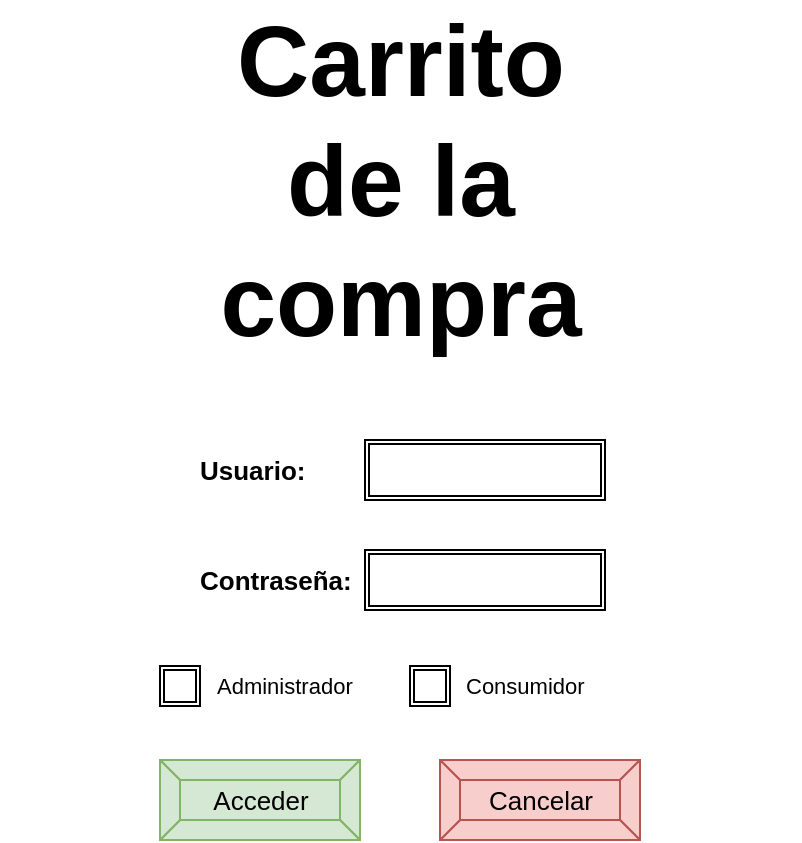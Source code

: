 <mxfile version="13.9.7" type="github" pages="7">
  <diagram id="1oytryBO9GSDGIrizIe0" name="Pantalla Principal">
    <mxGraphModel grid="1" gridSize="10" guides="1" tooltips="1" connect="1" arrows="1" page="1" fold="1" pageScale="1" pageWidth="850" pageHeight="1100" math="0" shadow="0">
      <root>
        <mxCell id="ukNA-M5yfLvQJVox_OQi-0" />
        <mxCell id="ukNA-M5yfLvQJVox_OQi-1" parent="ukNA-M5yfLvQJVox_OQi-0" />
        <mxCell id="4FIWCCuaARvgvhv9Qzkj-0" value="&lt;font style=&quot;font-size: 50px&quot;&gt;Carrito &lt;br&gt;de la &lt;br&gt;compra&lt;/font&gt;" style="text;strokeColor=none;fillColor=none;html=1;fontSize=45;fontStyle=1;verticalAlign=middle;align=center;" parent="ukNA-M5yfLvQJVox_OQi-1" vertex="1">
          <mxGeometry x="200" y="120" width="400" height="140" as="geometry" />
        </mxCell>
        <mxCell id="wFfbfzE87KHU4SjTxhdI-11" value="Usuario:" style="text;html=1;strokeColor=none;fillColor=none;align=left;verticalAlign=middle;whiteSpace=wrap;rounded=0;fontSize=13;fontStyle=1" parent="ukNA-M5yfLvQJVox_OQi-1" vertex="1">
          <mxGeometry x="297.5" y="325" width="80" height="20" as="geometry" />
        </mxCell>
        <mxCell id="wFfbfzE87KHU4SjTxhdI-12" value="&lt;b&gt;Contraseña:&lt;/b&gt;" style="text;html=1;strokeColor=none;fillColor=none;align=left;verticalAlign=middle;whiteSpace=wrap;rounded=0;fontSize=13;" parent="ukNA-M5yfLvQJVox_OQi-1" vertex="1">
          <mxGeometry x="297.5" y="380" width="80" height="20" as="geometry" />
        </mxCell>
        <mxCell id="wFfbfzE87KHU4SjTxhdI-13" value="" style="shape=ext;double=1;rounded=0;whiteSpace=wrap;html=1;" parent="ukNA-M5yfLvQJVox_OQi-1" vertex="1">
          <mxGeometry x="382.5" y="320" width="120" height="30" as="geometry" />
        </mxCell>
        <mxCell id="wFfbfzE87KHU4SjTxhdI-15" value="" style="shape=ext;double=1;rounded=0;whiteSpace=wrap;html=1;" parent="ukNA-M5yfLvQJVox_OQi-1" vertex="1">
          <mxGeometry x="382.5" y="375" width="120" height="30" as="geometry" />
        </mxCell>
        <mxCell id="wFfbfzE87KHU4SjTxhdI-16" value="Acceder" style="labelPosition=center;verticalLabelPosition=middle;align=center;html=1;shape=mxgraph.basic.button;dx=10;fontSize=13;fillColor=#d5e8d4;strokeColor=#82b366;" parent="ukNA-M5yfLvQJVox_OQi-1" vertex="1">
          <mxGeometry x="280" y="480" width="100" height="40" as="geometry" />
        </mxCell>
        <mxCell id="wFfbfzE87KHU4SjTxhdI-17" value="Cancelar" style="labelPosition=center;verticalLabelPosition=middle;align=center;html=1;shape=mxgraph.basic.button;dx=10;fontSize=13;fillColor=#f8cecc;strokeColor=#b85450;" parent="ukNA-M5yfLvQJVox_OQi-1" vertex="1">
          <mxGeometry x="420" y="480" width="100" height="40" as="geometry" />
        </mxCell>
        <mxCell id="wFfbfzE87KHU4SjTxhdI-18" value="Administrador" style="text;strokeColor=none;fillColor=none;align=left;verticalAlign=top;spacingLeft=4;spacingRight=4;overflow=hidden;rotatable=0;points=[[0,0.5],[1,0.5]];portConstraint=eastwest;fontSize=11;" parent="ukNA-M5yfLvQJVox_OQi-1" vertex="1">
          <mxGeometry x="302.5" y="430" width="80" height="26" as="geometry" />
        </mxCell>
        <mxCell id="wFfbfzE87KHU4SjTxhdI-19" value="Consumidor" style="text;html=1;strokeColor=none;fillColor=none;align=left;verticalAlign=middle;whiteSpace=wrap;rounded=0;fontSize=11;" parent="ukNA-M5yfLvQJVox_OQi-1" vertex="1">
          <mxGeometry x="431.25" y="433" width="77.5" height="20" as="geometry" />
        </mxCell>
        <mxCell id="wFfbfzE87KHU4SjTxhdI-21" value="" style="shape=ext;double=1;rounded=0;whiteSpace=wrap;html=1;labelBackgroundColor=#000000;fontSize=11;align=left;" parent="ukNA-M5yfLvQJVox_OQi-1" vertex="1">
          <mxGeometry x="405" y="433" width="20" height="20" as="geometry" />
        </mxCell>
        <mxCell id="wFfbfzE87KHU4SjTxhdI-22" value="" style="shape=ext;double=1;rounded=0;whiteSpace=wrap;html=1;labelBackgroundColor=#000000;fontSize=11;align=left;" parent="ukNA-M5yfLvQJVox_OQi-1" vertex="1">
          <mxGeometry x="280" y="433" width="20" height="20" as="geometry" />
        </mxCell>
      </root>
    </mxGraphModel>
  </diagram>
  <diagram id="JE7RJHUmOD-XOfDB0uFe" name="Página consumidores">
    <mxGraphModel dx="782" dy="469" grid="1" gridSize="10" guides="1" tooltips="1" connect="1" arrows="1" fold="1" page="1" pageScale="1" pageWidth="850" pageHeight="1100" math="0" shadow="0">
      <root>
        <mxCell id="9Xrupegw-qmzZwdCUhiw-0" />
        <mxCell id="9Xrupegw-qmzZwdCUhiw-1" parent="9Xrupegw-qmzZwdCUhiw-0" />
        <mxCell id="KhyxX-JlV9OXpOjM26cw-0" value="Consumidores" style="swimlane;fontStyle=0;childLayout=stackLayout;horizontal=1;startSize=26;fillColor=none;horizontalStack=0;resizeParent=1;resizeParentMax=0;resizeLast=0;collapsible=1;marginBottom=0;labelBackgroundColor=none;fontSize=15;align=left;" parent="9Xrupegw-qmzZwdCUhiw-1" vertex="1">
          <mxGeometry x="240" y="110" width="280" height="156" as="geometry" />
        </mxCell>
        <mxCell id="KhyxX-JlV9OXpOjM26cw-1" value="Antonio Pinares Pérez" style="text;strokeColor=none;fillColor=none;align=left;verticalAlign=top;spacingLeft=4;spacingRight=4;overflow=hidden;rotatable=0;points=[[0,0.5],[1,0.5]];portConstraint=eastwest;" parent="KhyxX-JlV9OXpOjM26cw-0" vertex="1">
          <mxGeometry y="26" width="280" height="26" as="geometry" />
        </mxCell>
        <mxCell id="KhyxX-JlV9OXpOjM26cw-2" value="Jose Luis Domínguez Suárez" style="text;strokeColor=none;fillColor=none;align=left;verticalAlign=top;spacingLeft=4;spacingRight=4;overflow=hidden;rotatable=0;points=[[0,0.5],[1,0.5]];portConstraint=eastwest;" parent="KhyxX-JlV9OXpOjM26cw-0" vertex="1">
          <mxGeometry y="52" width="280" height="26" as="geometry" />
        </mxCell>
        <mxCell id="KhyxX-JlV9OXpOjM26cw-3" value="David Alonso Fernández" style="text;strokeColor=none;fillColor=none;align=left;verticalAlign=top;spacingLeft=4;spacingRight=4;overflow=hidden;rotatable=0;points=[[0,0.5],[1,0.5]];portConstraint=eastwest;" parent="KhyxX-JlV9OXpOjM26cw-0" vertex="1">
          <mxGeometry y="78" width="280" height="26" as="geometry" />
        </mxCell>
        <mxCell id="U7ENtaiXiIMHcHtLOBs0-0" value="Pepe Viyuela García" style="text;strokeColor=none;fillColor=none;align=left;verticalAlign=top;spacingLeft=4;spacingRight=4;overflow=hidden;rotatable=0;points=[[0,0.5],[1,0.5]];portConstraint=eastwest;" parent="KhyxX-JlV9OXpOjM26cw-0" vertex="1">
          <mxGeometry y="104" width="280" height="26" as="geometry" />
        </mxCell>
        <mxCell id="U7ENtaiXiIMHcHtLOBs0-1" value="Francisco Alvarez Rueda " style="text;strokeColor=none;fillColor=none;align=left;verticalAlign=top;spacingLeft=4;spacingRight=4;overflow=hidden;rotatable=0;points=[[0,0.5],[1,0.5]];portConstraint=eastwest;" parent="KhyxX-JlV9OXpOjM26cw-0" vertex="1">
          <mxGeometry y="130" width="280" height="26" as="geometry" />
        </mxCell>
        <mxCell id="U7ENtaiXiIMHcHtLOBs0-3" value="Crear" style="labelPosition=center;verticalLabelPosition=middle;align=center;html=1;shape=mxgraph.basic.button;dx=10;labelBackgroundColor=none;fontSize=15;fillColor=#d5e8d4;strokeColor=#82b366;" parent="9Xrupegw-qmzZwdCUhiw-1" vertex="1">
          <mxGeometry x="150" y="310" width="100" height="40" as="geometry" />
        </mxCell>
        <mxCell id="U7ENtaiXiIMHcHtLOBs0-4" value="Borrar" style="labelPosition=center;verticalLabelPosition=middle;align=center;html=1;shape=mxgraph.basic.button;dx=10;labelBackgroundColor=none;fontSize=15;fillColor=#f8cecc;strokeColor=#b85450;" parent="9Xrupegw-qmzZwdCUhiw-1" vertex="1">
          <mxGeometry x="270" y="310" width="100" height="40" as="geometry" />
        </mxCell>
        <mxCell id="U7ENtaiXiIMHcHtLOBs0-5" value="Modificar" style="labelPosition=center;verticalLabelPosition=middle;align=center;html=1;shape=mxgraph.basic.button;dx=10;labelBackgroundColor=none;fontSize=15;fillColor=#dae8fc;strokeColor=#6c8ebf;" parent="9Xrupegw-qmzZwdCUhiw-1" vertex="1">
          <mxGeometry x="390" y="310" width="100" height="40" as="geometry" />
        </mxCell>
        <mxCell id="h-pnrAj-fxrFlI1M0Emh-0" value="" style="endArrow=classic;html=1;fontSize=14;" parent="9Xrupegw-qmzZwdCUhiw-1" edge="1">
          <mxGeometry width="50" height="50" relative="1" as="geometry">
            <mxPoint x="320" y="352" as="sourcePoint" />
            <mxPoint x="320" y="390" as="targetPoint" />
            <Array as="points" />
          </mxGeometry>
        </mxCell>
        <mxCell id="h-pnrAj-fxrFlI1M0Emh-1" value="Icon" style="text;html=1;strokeColor=none;fillColor=none;align=center;verticalAlign=middle;whiteSpace=wrap;rounded=0;" parent="9Xrupegw-qmzZwdCUhiw-1" vertex="1">
          <mxGeometry x="300" y="390" width="40" height="20" as="geometry" />
        </mxCell>
        <mxCell id="Ra2SCtTPDi94LdlTgoam-0" value="Ver pedidos &lt;br&gt;y facturas" style="labelPosition=center;verticalLabelPosition=middle;align=center;html=1;shape=mxgraph.basic.button;dx=10;fontSize=14;fillColor=#e1d5e7;strokeColor=#9673a6;" parent="9Xrupegw-qmzZwdCUhiw-1" vertex="1">
          <mxGeometry x="510" y="300" width="100" height="60" as="geometry" />
        </mxCell>
        <mxCell id="OKfHSta1-EENuwD91ScF-0" value="Nombre:" style="text;html=1;strokeColor=none;fillColor=none;align=left;verticalAlign=middle;whiteSpace=wrap;rounded=0;fontSize=14;fontStyle=1" parent="9Xrupegw-qmzZwdCUhiw-1" vertex="1">
          <mxGeometry x="490" y="425" width="100" height="20" as="geometry" />
        </mxCell>
        <mxCell id="OKfHSta1-EENuwD91ScF-1" value="&lt;b&gt;Dirección:&lt;/b&gt;" style="text;html=1;strokeColor=none;fillColor=none;align=left;verticalAlign=middle;whiteSpace=wrap;rounded=0;fontSize=14;" parent="9Xrupegw-qmzZwdCUhiw-1" vertex="1">
          <mxGeometry x="490" y="505" width="100" height="20" as="geometry" />
        </mxCell>
        <mxCell id="OKfHSta1-EENuwD91ScF-2" value="Teléfono:" style="text;html=1;strokeColor=none;fillColor=none;align=left;verticalAlign=middle;whiteSpace=wrap;rounded=0;fontSize=14;fontStyle=1" parent="9Xrupegw-qmzZwdCUhiw-1" vertex="1">
          <mxGeometry x="490" y="545" width="100" height="20" as="geometry" />
        </mxCell>
        <mxCell id="OKfHSta1-EENuwD91ScF-3" value="" style="shape=ext;double=1;rounded=0;whiteSpace=wrap;html=1;fontSize=14;align=left;" parent="9Xrupegw-qmzZwdCUhiw-1" vertex="1">
          <mxGeometry x="600" y="420" width="150" height="30" as="geometry" />
        </mxCell>
        <mxCell id="OKfHSta1-EENuwD91ScF-4" value="" style="shape=ext;double=1;rounded=0;whiteSpace=wrap;html=1;fontSize=14;align=left;" parent="9Xrupegw-qmzZwdCUhiw-1" vertex="1">
          <mxGeometry x="600" y="500" width="150" height="30" as="geometry" />
        </mxCell>
        <mxCell id="OKfHSta1-EENuwD91ScF-5" value="" style="shape=ext;double=1;rounded=0;whiteSpace=wrap;html=1;fontSize=14;align=left;" parent="9Xrupegw-qmzZwdCUhiw-1" vertex="1">
          <mxGeometry x="600" y="540" width="150" height="30" as="geometry" />
        </mxCell>
        <mxCell id="OKfHSta1-EENuwD91ScF-6" value="Añadir" style="labelPosition=center;verticalLabelPosition=middle;align=center;html=1;shape=mxgraph.basic.button;dx=10;fontSize=14;fillColor=#d5e8d4;strokeColor=#82b366;" parent="9Xrupegw-qmzZwdCUhiw-1" vertex="1">
          <mxGeometry x="490" y="605" width="100" height="40" as="geometry" />
        </mxCell>
        <mxCell id="OKfHSta1-EENuwD91ScF-7" value="Volver" style="labelPosition=center;verticalLabelPosition=middle;align=center;html=1;shape=mxgraph.basic.button;dx=10;fontSize=14;fillColor=#dae8fc;strokeColor=#6c8ebf;" parent="9Xrupegw-qmzZwdCUhiw-1" vertex="1">
          <mxGeometry x="630" y="605" width="100" height="40" as="geometry" />
        </mxCell>
        <mxCell id="qkgVL1MJs17L4o5YYskw-0" value="Apellidos:" style="text;html=1;strokeColor=none;fillColor=none;align=left;verticalAlign=middle;whiteSpace=wrap;rounded=0;fontSize=14;fontStyle=1" parent="9Xrupegw-qmzZwdCUhiw-1" vertex="1">
          <mxGeometry x="490" y="465" width="100" height="20" as="geometry" />
        </mxCell>
        <mxCell id="qkgVL1MJs17L4o5YYskw-1" value="" style="shape=ext;double=1;rounded=0;whiteSpace=wrap;html=1;fontSize=14;align=left;" parent="9Xrupegw-qmzZwdCUhiw-1" vertex="1">
          <mxGeometry x="600" y="460" width="150" height="30" as="geometry" />
        </mxCell>
        <mxCell id="Mc2fQ1zBVUID_WkqstHb-0" value="&amp;nbsp;Volver a la&lt;br&gt;Pantalla principal" style="labelPosition=center;verticalLabelPosition=middle;align=center;html=1;shape=mxgraph.basic.button;dx=10;fontSize=14;fillColor=#fff2cc;strokeColor=#d6b656;" parent="9Xrupegw-qmzZwdCUhiw-1" vertex="1">
          <mxGeometry x="320" y="690" width="160" height="60" as="geometry" />
        </mxCell>
      </root>
    </mxGraphModel>
  </diagram>
  <diagram id="oGccPNe0Vo_Gk9L0wp7k" name="Página modificación">
    <mxGraphModel dx="782" dy="469" grid="1" gridSize="10" guides="1" tooltips="1" connect="1" arrows="1" fold="1" page="1" pageScale="1" pageWidth="850" pageHeight="1100" math="0" shadow="0">
      <root>
        <mxCell id="Xw8H62WZDZWN23Qor98x-0" />
        <mxCell id="Xw8H62WZDZWN23Qor98x-1" parent="Xw8H62WZDZWN23Qor98x-0" />
        <mxCell id="Xw8H62WZDZWN23Qor98x-2" value="Nombre:" style="text;html=1;strokeColor=none;fillColor=none;align=left;verticalAlign=middle;whiteSpace=wrap;rounded=0;fontSize=14;fontStyle=1" parent="Xw8H62WZDZWN23Qor98x-1" vertex="1">
          <mxGeometry x="270" y="135" width="100" height="20" as="geometry" />
        </mxCell>
        <mxCell id="Xw8H62WZDZWN23Qor98x-3" value="&lt;b&gt;Dirección:&lt;/b&gt;" style="text;html=1;strokeColor=none;fillColor=none;align=left;verticalAlign=middle;whiteSpace=wrap;rounded=0;fontSize=14;" parent="Xw8H62WZDZWN23Qor98x-1" vertex="1">
          <mxGeometry x="270" y="175" width="100" height="20" as="geometry" />
        </mxCell>
        <mxCell id="Xw8H62WZDZWN23Qor98x-4" value="Teléfono:" style="text;html=1;strokeColor=none;fillColor=none;align=left;verticalAlign=middle;whiteSpace=wrap;rounded=0;fontSize=14;fontStyle=1" parent="Xw8H62WZDZWN23Qor98x-1" vertex="1">
          <mxGeometry x="270" y="215" width="100" height="20" as="geometry" />
        </mxCell>
        <mxCell id="Xw8H62WZDZWN23Qor98x-5" value="" style="shape=ext;double=1;rounded=0;whiteSpace=wrap;html=1;fontSize=14;align=left;" parent="Xw8H62WZDZWN23Qor98x-1" vertex="1">
          <mxGeometry x="380" y="130" width="170" height="30" as="geometry" />
        </mxCell>
        <mxCell id="Xw8H62WZDZWN23Qor98x-6" value="" style="shape=ext;double=1;rounded=0;whiteSpace=wrap;html=1;fontSize=14;align=left;" parent="Xw8H62WZDZWN23Qor98x-1" vertex="1">
          <mxGeometry x="380" y="170" width="170" height="30" as="geometry" />
        </mxCell>
        <mxCell id="Xw8H62WZDZWN23Qor98x-7" value="" style="shape=ext;double=1;rounded=0;whiteSpace=wrap;html=1;fontSize=14;align=left;" parent="Xw8H62WZDZWN23Qor98x-1" vertex="1">
          <mxGeometry x="380" y="210" width="170" height="30" as="geometry" />
        </mxCell>
        <mxCell id="Xw8H62WZDZWN23Qor98x-8" value="Datos del consumidor" style="text;strokeColor=none;fillColor=none;html=1;fontSize=24;fontStyle=1;verticalAlign=middle;align=center;" parent="Xw8H62WZDZWN23Qor98x-1" vertex="1">
          <mxGeometry x="285" y="50" width="280" height="40" as="geometry" />
        </mxCell>
        <mxCell id="Xw8H62WZDZWN23Qor98x-9" value="Guardar cambios" style="labelPosition=center;verticalLabelPosition=middle;align=center;html=1;shape=mxgraph.basic.button;dx=10;fontSize=14;fillColor=#d5e8d4;strokeColor=#82b366;" parent="Xw8H62WZDZWN23Qor98x-1" vertex="1">
          <mxGeometry x="250" y="280" width="150" height="40" as="geometry" />
        </mxCell>
        <mxCell id="Xw8H62WZDZWN23Qor98x-10" value="Volver" style="labelPosition=center;verticalLabelPosition=middle;align=center;html=1;shape=mxgraph.basic.button;dx=10;fontSize=14;fillColor=#dae8fc;strokeColor=#6c8ebf;" parent="Xw8H62WZDZWN23Qor98x-1" vertex="1">
          <mxGeometry x="465" y="280" width="100" height="40" as="geometry" />
        </mxCell>
      </root>
    </mxGraphModel>
  </diagram>
  <diagram id="ALhSMi8Ux_vQNglmKTie" name="Página Pedidos y Facturas">
    <mxGraphModel dx="782" dy="469" grid="1" gridSize="10" guides="1" tooltips="1" connect="1" arrows="1" fold="1" page="1" pageScale="1" pageWidth="850" pageHeight="1100" math="0" shadow="0">
      <root>
        <mxCell id="i37LLWliPGDlSj_grzE--0" />
        <mxCell id="i37LLWliPGDlSj_grzE--1" parent="i37LLWliPGDlSj_grzE--0" />
        <mxCell id="nz117XyAdWPTFLOI48Ry-0" value="Pedidos" style="shape=table;html=1;whiteSpace=wrap;startSize=30;container=1;collapsible=0;childLayout=tableLayout;fontStyle=1;align=center;fontSize=14;" parent="i37LLWliPGDlSj_grzE--1" vertex="1">
          <mxGeometry x="70" y="160" width="398" height="150" as="geometry" />
        </mxCell>
        <mxCell id="nz117XyAdWPTFLOI48Ry-1" value="" style="shape=partialRectangle;html=1;whiteSpace=wrap;collapsible=0;dropTarget=0;pointerEvents=0;fillColor=none;top=0;left=0;bottom=0;right=0;points=[[0,0.5],[1,0.5]];portConstraint=eastwest;" parent="nz117XyAdWPTFLOI48Ry-0" vertex="1">
          <mxGeometry y="30" width="398" height="40" as="geometry" />
        </mxCell>
        <mxCell id="nz117XyAdWPTFLOI48Ry-2" value="Id pedido" style="shape=partialRectangle;html=1;whiteSpace=wrap;connectable=0;fillColor=none;top=0;left=0;bottom=0;right=0;overflow=hidden;fontStyle=1" parent="nz117XyAdWPTFLOI48Ry-1" vertex="1">
          <mxGeometry width="101" height="40" as="geometry" />
        </mxCell>
        <mxCell id="nz117XyAdWPTFLOI48Ry-4" value="Id consumidor" style="shape=partialRectangle;html=1;whiteSpace=wrap;connectable=0;fillColor=none;top=0;left=0;bottom=0;right=0;overflow=hidden;fontStyle=1" parent="nz117XyAdWPTFLOI48Ry-1" vertex="1">
          <mxGeometry x="101" width="101" height="40" as="geometry" />
        </mxCell>
        <mxCell id="9FDW1EErlyag8xGHhBON-5" value="Precio total" style="shape=partialRectangle;html=1;whiteSpace=wrap;connectable=0;fillColor=none;top=0;left=0;bottom=0;right=0;overflow=hidden;fontStyle=1" parent="nz117XyAdWPTFLOI48Ry-1" vertex="1">
          <mxGeometry x="202" width="98" height="40" as="geometry" />
        </mxCell>
        <mxCell id="a_FSmU-_Md6L7YnnoDBz-0" value="Fecha" style="shape=partialRectangle;html=1;whiteSpace=wrap;connectable=0;fillColor=none;top=0;left=0;bottom=0;right=0;overflow=hidden;fontStyle=1" parent="nz117XyAdWPTFLOI48Ry-1" vertex="1">
          <mxGeometry x="300" width="98" height="40" as="geometry" />
        </mxCell>
        <mxCell id="nz117XyAdWPTFLOI48Ry-5" value="" style="shape=partialRectangle;html=1;whiteSpace=wrap;collapsible=0;dropTarget=0;pointerEvents=0;fillColor=none;top=0;left=0;bottom=0;right=0;points=[[0,0.5],[1,0.5]];portConstraint=eastwest;" parent="nz117XyAdWPTFLOI48Ry-0" vertex="1">
          <mxGeometry y="70" width="398" height="40" as="geometry" />
        </mxCell>
        <mxCell id="nz117XyAdWPTFLOI48Ry-6" value="" style="shape=partialRectangle;html=1;whiteSpace=wrap;connectable=0;fillColor=none;top=0;left=0;bottom=0;right=0;overflow=hidden;" parent="nz117XyAdWPTFLOI48Ry-5" vertex="1">
          <mxGeometry width="101" height="40" as="geometry" />
        </mxCell>
        <mxCell id="nz117XyAdWPTFLOI48Ry-8" value="" style="shape=partialRectangle;html=1;whiteSpace=wrap;connectable=0;fillColor=none;top=0;left=0;bottom=0;right=0;overflow=hidden;" parent="nz117XyAdWPTFLOI48Ry-5" vertex="1">
          <mxGeometry x="101" width="101" height="40" as="geometry" />
        </mxCell>
        <mxCell id="9FDW1EErlyag8xGHhBON-6" style="shape=partialRectangle;html=1;whiteSpace=wrap;connectable=0;fillColor=none;top=0;left=0;bottom=0;right=0;overflow=hidden;" parent="nz117XyAdWPTFLOI48Ry-5" vertex="1">
          <mxGeometry x="202" width="98" height="40" as="geometry" />
        </mxCell>
        <mxCell id="a_FSmU-_Md6L7YnnoDBz-1" style="shape=partialRectangle;html=1;whiteSpace=wrap;connectable=0;fillColor=none;top=0;left=0;bottom=0;right=0;overflow=hidden;" parent="nz117XyAdWPTFLOI48Ry-5" vertex="1">
          <mxGeometry x="300" width="98" height="40" as="geometry" />
        </mxCell>
        <mxCell id="nz117XyAdWPTFLOI48Ry-9" value="" style="shape=partialRectangle;html=1;whiteSpace=wrap;collapsible=0;dropTarget=0;pointerEvents=0;fillColor=none;top=0;left=0;bottom=0;right=0;points=[[0,0.5],[1,0.5]];portConstraint=eastwest;" parent="nz117XyAdWPTFLOI48Ry-0" vertex="1">
          <mxGeometry y="110" width="398" height="40" as="geometry" />
        </mxCell>
        <mxCell id="nz117XyAdWPTFLOI48Ry-10" value="" style="shape=partialRectangle;html=1;whiteSpace=wrap;connectable=0;fillColor=none;top=0;left=0;bottom=0;right=0;overflow=hidden;" parent="nz117XyAdWPTFLOI48Ry-9" vertex="1">
          <mxGeometry width="101" height="40" as="geometry" />
        </mxCell>
        <mxCell id="nz117XyAdWPTFLOI48Ry-12" value="" style="shape=partialRectangle;html=1;whiteSpace=wrap;connectable=0;fillColor=none;top=0;left=0;bottom=0;right=0;overflow=hidden;" parent="nz117XyAdWPTFLOI48Ry-9" vertex="1">
          <mxGeometry x="101" width="101" height="40" as="geometry" />
        </mxCell>
        <mxCell id="9FDW1EErlyag8xGHhBON-7" style="shape=partialRectangle;html=1;whiteSpace=wrap;connectable=0;fillColor=none;top=0;left=0;bottom=0;right=0;overflow=hidden;" parent="nz117XyAdWPTFLOI48Ry-9" vertex="1">
          <mxGeometry x="202" width="98" height="40" as="geometry" />
        </mxCell>
        <mxCell id="a_FSmU-_Md6L7YnnoDBz-2" style="shape=partialRectangle;html=1;whiteSpace=wrap;connectable=0;fillColor=none;top=0;left=0;bottom=0;right=0;overflow=hidden;" parent="nz117XyAdWPTFLOI48Ry-9" vertex="1">
          <mxGeometry x="300" width="98" height="40" as="geometry" />
        </mxCell>
        <mxCell id="nz117XyAdWPTFLOI48Ry-30" value="Facturas" style="shape=table;html=1;whiteSpace=wrap;startSize=30;container=1;collapsible=0;childLayout=tableLayout;fontStyle=1;align=center;fontSize=14;" parent="i37LLWliPGDlSj_grzE--1" vertex="1">
          <mxGeometry x="650" y="160" width="480" height="150" as="geometry" />
        </mxCell>
        <mxCell id="nz117XyAdWPTFLOI48Ry-31" value="" style="shape=partialRectangle;html=1;whiteSpace=wrap;collapsible=0;dropTarget=0;pointerEvents=0;fillColor=none;top=0;left=0;bottom=0;right=0;points=[[0,0.5],[1,0.5]];portConstraint=eastwest;" parent="nz117XyAdWPTFLOI48Ry-30" vertex="1">
          <mxGeometry y="30" width="480" height="40" as="geometry" />
        </mxCell>
        <mxCell id="nz117XyAdWPTFLOI48Ry-33" value="Id factura" style="shape=partialRectangle;html=1;whiteSpace=wrap;connectable=0;fillColor=none;top=0;left=0;bottom=0;right=0;overflow=hidden;fontStyle=1" parent="nz117XyAdWPTFLOI48Ry-31" vertex="1">
          <mxGeometry width="120" height="40" as="geometry" />
        </mxCell>
        <mxCell id="4FgZ59cSSkZZZSxKSr4L-0" value="Id pedido" style="shape=partialRectangle;html=1;whiteSpace=wrap;connectable=0;fillColor=none;top=0;left=0;bottom=0;right=0;overflow=hidden;fontStyle=1" parent="nz117XyAdWPTFLOI48Ry-31" vertex="1">
          <mxGeometry x="120" width="120" height="40" as="geometry" />
        </mxCell>
        <mxCell id="nz117XyAdWPTFLOI48Ry-34" value="Precio total" style="shape=partialRectangle;html=1;whiteSpace=wrap;connectable=0;fillColor=none;top=0;left=0;bottom=0;right=0;overflow=hidden;fontStyle=1" parent="nz117XyAdWPTFLOI48Ry-31" vertex="1">
          <mxGeometry x="240" width="120" height="40" as="geometry" />
        </mxCell>
        <mxCell id="a_FSmU-_Md6L7YnnoDBz-3" value="Fecha" style="shape=partialRectangle;html=1;whiteSpace=wrap;connectable=0;fillColor=none;top=0;left=0;bottom=0;right=0;overflow=hidden;fontStyle=1" parent="nz117XyAdWPTFLOI48Ry-31" vertex="1">
          <mxGeometry x="360" width="120" height="40" as="geometry" />
        </mxCell>
        <mxCell id="nz117XyAdWPTFLOI48Ry-35" value="" style="shape=partialRectangle;html=1;whiteSpace=wrap;collapsible=0;dropTarget=0;pointerEvents=0;fillColor=none;top=0;left=0;bottom=0;right=0;points=[[0,0.5],[1,0.5]];portConstraint=eastwest;" parent="nz117XyAdWPTFLOI48Ry-30" vertex="1">
          <mxGeometry y="70" width="480" height="40" as="geometry" />
        </mxCell>
        <mxCell id="nz117XyAdWPTFLOI48Ry-37" value="" style="shape=partialRectangle;html=1;whiteSpace=wrap;connectable=0;fillColor=none;top=0;left=0;bottom=0;right=0;overflow=hidden;" parent="nz117XyAdWPTFLOI48Ry-35" vertex="1">
          <mxGeometry width="120" height="40" as="geometry" />
        </mxCell>
        <mxCell id="4FgZ59cSSkZZZSxKSr4L-1" style="shape=partialRectangle;html=1;whiteSpace=wrap;connectable=0;fillColor=none;top=0;left=0;bottom=0;right=0;overflow=hidden;" parent="nz117XyAdWPTFLOI48Ry-35" vertex="1">
          <mxGeometry x="120" width="120" height="40" as="geometry" />
        </mxCell>
        <mxCell id="nz117XyAdWPTFLOI48Ry-38" value="" style="shape=partialRectangle;html=1;whiteSpace=wrap;connectable=0;fillColor=none;top=0;left=0;bottom=0;right=0;overflow=hidden;" parent="nz117XyAdWPTFLOI48Ry-35" vertex="1">
          <mxGeometry x="240" width="120" height="40" as="geometry" />
        </mxCell>
        <mxCell id="a_FSmU-_Md6L7YnnoDBz-4" style="shape=partialRectangle;html=1;whiteSpace=wrap;connectable=0;fillColor=none;top=0;left=0;bottom=0;right=0;overflow=hidden;" parent="nz117XyAdWPTFLOI48Ry-35" vertex="1">
          <mxGeometry x="360" width="120" height="40" as="geometry" />
        </mxCell>
        <mxCell id="nz117XyAdWPTFLOI48Ry-39" value="" style="shape=partialRectangle;html=1;whiteSpace=wrap;collapsible=0;dropTarget=0;pointerEvents=0;fillColor=none;top=0;left=0;bottom=0;right=0;points=[[0,0.5],[1,0.5]];portConstraint=eastwest;" parent="nz117XyAdWPTFLOI48Ry-30" vertex="1">
          <mxGeometry y="110" width="480" height="40" as="geometry" />
        </mxCell>
        <mxCell id="nz117XyAdWPTFLOI48Ry-41" value="" style="shape=partialRectangle;html=1;whiteSpace=wrap;connectable=0;fillColor=none;top=0;left=0;bottom=0;right=0;overflow=hidden;" parent="nz117XyAdWPTFLOI48Ry-39" vertex="1">
          <mxGeometry width="120" height="40" as="geometry" />
        </mxCell>
        <mxCell id="4FgZ59cSSkZZZSxKSr4L-2" style="shape=partialRectangle;html=1;whiteSpace=wrap;connectable=0;fillColor=none;top=0;left=0;bottom=0;right=0;overflow=hidden;" parent="nz117XyAdWPTFLOI48Ry-39" vertex="1">
          <mxGeometry x="120" width="120" height="40" as="geometry" />
        </mxCell>
        <mxCell id="nz117XyAdWPTFLOI48Ry-42" value="" style="shape=partialRectangle;html=1;whiteSpace=wrap;connectable=0;fillColor=none;top=0;left=0;bottom=0;right=0;overflow=hidden;" parent="nz117XyAdWPTFLOI48Ry-39" vertex="1">
          <mxGeometry x="240" width="120" height="40" as="geometry" />
        </mxCell>
        <mxCell id="a_FSmU-_Md6L7YnnoDBz-5" style="shape=partialRectangle;html=1;whiteSpace=wrap;connectable=0;fillColor=none;top=0;left=0;bottom=0;right=0;overflow=hidden;" parent="nz117XyAdWPTFLOI48Ry-39" vertex="1">
          <mxGeometry x="360" width="120" height="40" as="geometry" />
        </mxCell>
        <mxCell id="nz117XyAdWPTFLOI48Ry-43" value="Volver" style="labelPosition=center;verticalLabelPosition=middle;align=center;html=1;shape=mxgraph.basic.button;dx=10;fontSize=14;fillColor=#dae8fc;strokeColor=#6c8ebf;" parent="i37LLWliPGDlSj_grzE--1" vertex="1">
          <mxGeometry x="600" y="760" width="100" height="40" as="geometry" />
        </mxCell>
        <mxCell id="98F9GioYfa7urQuL5ReM-0" value="Consultar productos" style="labelPosition=center;verticalLabelPosition=middle;align=center;html=1;shape=mxgraph.basic.button;dx=10;fontSize=14;fillColor=#e1d5e7;strokeColor=#9673a6;" parent="i37LLWliPGDlSj_grzE--1" vertex="1">
          <mxGeometry x="330" y="360" width="160" height="40" as="geometry" />
        </mxCell>
        <mxCell id="OtctQP7acVX6ZNN9AiLI-17" value="Ver estado" style="labelPosition=center;verticalLabelPosition=middle;align=center;html=1;shape=mxgraph.basic.button;dx=10;fontSize=14;fillColor=#e1d5e7;strokeColor=#9673a6;" parent="i37LLWliPGDlSj_grzE--1" vertex="1">
          <mxGeometry x="1060.5" y="360" width="100" height="40" as="geometry" />
        </mxCell>
        <mxCell id="OtctQP7acVX6ZNN9AiLI-18" value="Pagos" style="shape=table;html=1;whiteSpace=wrap;startSize=30;container=1;collapsible=0;childLayout=tableLayout;fontStyle=1;align=center;fontSize=14;" parent="i37LLWliPGDlSj_grzE--1" vertex="1">
          <mxGeometry x="980" y="440" width="241" height="150" as="geometry" />
        </mxCell>
        <mxCell id="OtctQP7acVX6ZNN9AiLI-19" value="" style="shape=partialRectangle;html=1;whiteSpace=wrap;collapsible=0;dropTarget=0;pointerEvents=0;fillColor=none;top=0;left=0;bottom=0;right=0;points=[[0,0.5],[1,0.5]];portConstraint=eastwest;" parent="OtctQP7acVX6ZNN9AiLI-18" vertex="1">
          <mxGeometry y="30" width="241" height="40" as="geometry" />
        </mxCell>
        <mxCell id="OtctQP7acVX6ZNN9AiLI-20" value="Id Factura" style="shape=partialRectangle;html=1;whiteSpace=wrap;connectable=0;fillColor=none;top=0;left=0;bottom=0;right=0;overflow=hidden;fontStyle=1" parent="OtctQP7acVX6ZNN9AiLI-19" vertex="1">
          <mxGeometry width="119" height="40" as="geometry" />
        </mxCell>
        <mxCell id="OtctQP7acVX6ZNN9AiLI-21" value="Estado" style="shape=partialRectangle;html=1;whiteSpace=wrap;connectable=0;fillColor=none;top=0;left=0;bottom=0;right=0;overflow=hidden;fontStyle=1" parent="OtctQP7acVX6ZNN9AiLI-19" vertex="1">
          <mxGeometry x="119" width="122" height="40" as="geometry" />
        </mxCell>
        <mxCell id="OtctQP7acVX6ZNN9AiLI-23" value="" style="shape=partialRectangle;html=1;whiteSpace=wrap;collapsible=0;dropTarget=0;pointerEvents=0;fillColor=none;top=0;left=0;bottom=0;right=0;points=[[0,0.5],[1,0.5]];portConstraint=eastwest;" parent="OtctQP7acVX6ZNN9AiLI-18" vertex="1">
          <mxGeometry y="70" width="241" height="40" as="geometry" />
        </mxCell>
        <mxCell id="OtctQP7acVX6ZNN9AiLI-24" value="" style="shape=partialRectangle;html=1;whiteSpace=wrap;connectable=0;fillColor=none;top=0;left=0;bottom=0;right=0;overflow=hidden;" parent="OtctQP7acVX6ZNN9AiLI-23" vertex="1">
          <mxGeometry width="119" height="40" as="geometry" />
        </mxCell>
        <mxCell id="OtctQP7acVX6ZNN9AiLI-25" value="" style="shape=partialRectangle;html=1;whiteSpace=wrap;connectable=0;fillColor=none;top=0;left=0;bottom=0;right=0;overflow=hidden;" parent="OtctQP7acVX6ZNN9AiLI-23" vertex="1">
          <mxGeometry x="119" width="122" height="40" as="geometry" />
        </mxCell>
        <mxCell id="OtctQP7acVX6ZNN9AiLI-27" value="" style="shape=partialRectangle;html=1;whiteSpace=wrap;collapsible=0;dropTarget=0;pointerEvents=0;fillColor=none;top=0;left=0;bottom=0;right=0;points=[[0,0.5],[1,0.5]];portConstraint=eastwest;" parent="OtctQP7acVX6ZNN9AiLI-18" vertex="1">
          <mxGeometry y="110" width="241" height="40" as="geometry" />
        </mxCell>
        <mxCell id="OtctQP7acVX6ZNN9AiLI-28" value="" style="shape=partialRectangle;html=1;whiteSpace=wrap;connectable=0;fillColor=none;top=0;left=0;bottom=0;right=0;overflow=hidden;" parent="OtctQP7acVX6ZNN9AiLI-27" vertex="1">
          <mxGeometry width="119" height="40" as="geometry" />
        </mxCell>
        <mxCell id="OtctQP7acVX6ZNN9AiLI-29" value="" style="shape=partialRectangle;html=1;whiteSpace=wrap;connectable=0;fillColor=none;top=0;left=0;bottom=0;right=0;overflow=hidden;" parent="OtctQP7acVX6ZNN9AiLI-27" vertex="1">
          <mxGeometry x="119" width="122" height="40" as="geometry" />
        </mxCell>
        <mxCell id="8wqB18Fam5jtFARclJFr-1" value="(hide)" style="text;html=1;strokeColor=none;fillColor=none;align=center;verticalAlign=middle;whiteSpace=wrap;rounded=0;fontSize=13;" parent="i37LLWliPGDlSj_grzE--1" vertex="1">
          <mxGeometry x="1090.5" y="410" width="40" height="20" as="geometry" />
        </mxCell>
        <mxCell id="RBrofBRSdEqnzJgqunxQ-0" value="Eliminar pedido" style="labelPosition=center;verticalLabelPosition=middle;align=center;html=1;shape=mxgraph.basic.button;dx=10;fillColor=#f8cecc;strokeColor=#b85450;fontSize=14;" parent="i37LLWliPGDlSj_grzE--1" vertex="1">
          <mxGeometry x="180" y="360" width="130" height="40" as="geometry" />
        </mxCell>
        <mxCell id="RBrofBRSdEqnzJgqunxQ-1" value="Crear pedido" style="labelPosition=center;verticalLabelPosition=middle;align=center;html=1;shape=mxgraph.basic.button;dx=10;fillColor=#d5e8d4;strokeColor=#82b366;fontSize=14;" parent="i37LLWliPGDlSj_grzE--1" vertex="1">
          <mxGeometry x="50" y="360" width="110" height="40" as="geometry" />
        </mxCell>
        <mxCell id="RBrofBRSdEqnzJgqunxQ-2" value="(hide)" style="text;html=1;strokeColor=none;fillColor=none;align=center;verticalAlign=middle;whiteSpace=wrap;rounded=0;" parent="i37LLWliPGDlSj_grzE--1" vertex="1">
          <mxGeometry x="85" y="420" width="40" height="20" as="geometry" />
        </mxCell>
        <mxCell id="5pHUzMG0cXf08RF9e9jL-0" value="Id pedido:" style="text;html=1;strokeColor=none;fillColor=none;align=left;verticalAlign=middle;whiteSpace=wrap;rounded=0;fontSize=14;fontStyle=1" parent="i37LLWliPGDlSj_grzE--1" vertex="1">
          <mxGeometry x="30" y="460" width="80" height="20" as="geometry" />
        </mxCell>
        <mxCell id="5pHUzMG0cXf08RF9e9jL-1" value="" style="shape=ext;double=1;rounded=0;whiteSpace=wrap;html=1;fontSize=14;" parent="i37LLWliPGDlSj_grzE--1" vertex="1">
          <mxGeometry x="140" y="455" width="120" height="30" as="geometry" />
        </mxCell>
        <mxCell id="PPPKZGwhNmT-ZQzpYdNC-4" value="Id consumidor:" style="text;html=1;strokeColor=none;fillColor=none;align=left;verticalAlign=middle;whiteSpace=wrap;rounded=0;fontSize=14;fontStyle=1" parent="i37LLWliPGDlSj_grzE--1" vertex="1">
          <mxGeometry x="30" y="505" width="110" height="20" as="geometry" />
        </mxCell>
        <mxCell id="PPPKZGwhNmT-ZQzpYdNC-5" value="" style="shape=ext;double=1;rounded=0;whiteSpace=wrap;html=1;fontSize=14;align=left;" parent="i37LLWliPGDlSj_grzE--1" vertex="1">
          <mxGeometry x="140" y="500" width="120" height="30" as="geometry" />
        </mxCell>
        <mxCell id="9FDW1EErlyag8xGHhBON-0" value="Crear" style="labelPosition=center;verticalLabelPosition=middle;align=center;html=1;shape=mxgraph.basic.button;dx=10;fontSize=14;fillColor=#d5e8d4;strokeColor=#82b366;" parent="i37LLWliPGDlSj_grzE--1" vertex="1">
          <mxGeometry x="40" y="610" width="100" height="40" as="geometry" />
        </mxCell>
        <mxCell id="9FDW1EErlyag8xGHhBON-1" value="Cancelar" style="labelPosition=center;verticalLabelPosition=middle;align=center;html=1;shape=mxgraph.basic.button;dx=10;fontSize=14;fillColor=#f8cecc;strokeColor=#b85450;" parent="i37LLWliPGDlSj_grzE--1" vertex="1">
          <mxGeometry x="160" y="610" width="100" height="40" as="geometry" />
        </mxCell>
        <mxCell id="Ih0THXHFlcz4xgT3Cz9w-0" value="Crear factura" style="labelPosition=center;verticalLabelPosition=middle;align=center;html=1;shape=mxgraph.basic.button;dx=10;fontSize=14;fillColor=#d5e8d4;strokeColor=#82b366;" parent="i37LLWliPGDlSj_grzE--1" vertex="1">
          <mxGeometry x="600" y="360" width="110" height="40" as="geometry" />
        </mxCell>
        <mxCell id="Ih0THXHFlcz4xgT3Cz9w-1" value="(hide)" style="text;html=1;strokeColor=none;fillColor=none;align=center;verticalAlign=middle;whiteSpace=wrap;rounded=0;fontSize=14;" parent="i37LLWliPGDlSj_grzE--1" vertex="1">
          <mxGeometry x="640" y="410" width="40" height="20" as="geometry" />
        </mxCell>
        <mxCell id="Ih0THXHFlcz4xgT3Cz9w-2" value="Precio total:" style="text;html=1;strokeColor=none;fillColor=none;align=left;verticalAlign=middle;whiteSpace=wrap;rounded=0;fontSize=14;fontStyle=1" parent="i37LLWliPGDlSj_grzE--1" vertex="1">
          <mxGeometry x="560" y="550" width="90" height="20" as="geometry" />
        </mxCell>
        <mxCell id="Ih0THXHFlcz4xgT3Cz9w-3" value="€" style="shape=ext;double=1;rounded=0;whiteSpace=wrap;html=1;fontSize=14;align=center;" parent="i37LLWliPGDlSj_grzE--1" vertex="1">
          <mxGeometry x="650" y="540" width="120" height="30" as="geometry" />
        </mxCell>
        <mxCell id="Ih0THXHFlcz4xgT3Cz9w-4" value="Id factura:" style="text;html=1;strokeColor=none;fillColor=none;align=left;verticalAlign=middle;whiteSpace=wrap;rounded=0;fontSize=14;fontStyle=1" parent="i37LLWliPGDlSj_grzE--1" vertex="1">
          <mxGeometry x="560" y="465" width="80" height="20" as="geometry" />
        </mxCell>
        <mxCell id="Ih0THXHFlcz4xgT3Cz9w-5" value="" style="shape=ext;double=1;rounded=0;whiteSpace=wrap;html=1;fontSize=14;align=left;" parent="i37LLWliPGDlSj_grzE--1" vertex="1">
          <mxGeometry x="650" y="460" width="120" height="30" as="geometry" />
        </mxCell>
        <mxCell id="Ih0THXHFlcz4xgT3Cz9w-6" value="Crear" style="labelPosition=center;verticalLabelPosition=middle;align=center;html=1;shape=mxgraph.basic.button;dx=10;fontSize=14;fillColor=#d5e8d4;strokeColor=#82b366;" parent="i37LLWliPGDlSj_grzE--1" vertex="1">
          <mxGeometry x="550" y="640" width="100" height="40" as="geometry" />
        </mxCell>
        <mxCell id="Ih0THXHFlcz4xgT3Cz9w-7" value="Cancelar" style="labelPosition=center;verticalLabelPosition=middle;align=center;html=1;shape=mxgraph.basic.button;dx=10;fontSize=14;fillColor=#f8cecc;strokeColor=#b85450;" parent="i37LLWliPGDlSj_grzE--1" vertex="1">
          <mxGeometry x="670" y="640" width="100" height="40" as="geometry" />
        </mxCell>
        <mxCell id="Ih0THXHFlcz4xgT3Cz9w-8" value="Consultar Pedido" style="labelPosition=center;verticalLabelPosition=middle;align=center;html=1;shape=mxgraph.basic.button;dx=10;fontSize=14;fillColor=#ffe6cc;strokeColor=#d79b00;" parent="i37LLWliPGDlSj_grzE--1" vertex="1">
          <mxGeometry x="890" y="360" width="140" height="40" as="geometry" />
        </mxCell>
        <mxCell id="a_FSmU-_Md6L7YnnoDBz-6" value="Eliminar factura" style="labelPosition=center;verticalLabelPosition=middle;align=center;html=1;shape=mxgraph.basic.button;dx=10;fontSize=14;fillColor=#f8cecc;strokeColor=#b85450;" parent="i37LLWliPGDlSj_grzE--1" vertex="1">
          <mxGeometry x="740" y="360" width="120" height="40" as="geometry" />
        </mxCell>
        <mxCell id="xCoQBWNp47vAgnBwCMuF-0" value="Fecha:" style="text;html=1;strokeColor=none;fillColor=none;align=left;verticalAlign=middle;whiteSpace=wrap;rounded=0;fontStyle=1;fontSize=14;" parent="i37LLWliPGDlSj_grzE--1" vertex="1">
          <mxGeometry x="560" y="590" width="80" height="20" as="geometry" />
        </mxCell>
        <mxCell id="xCoQBWNp47vAgnBwCMuF-3" value="" style="shape=ext;double=1;rounded=0;whiteSpace=wrap;html=1;fontSize=14;align=left;" parent="i37LLWliPGDlSj_grzE--1" vertex="1">
          <mxGeometry x="650" y="580" width="120" height="30" as="geometry" />
        </mxCell>
        <mxCell id="xCoQBWNp47vAgnBwCMuF-5" value="Id pedido:" style="text;html=1;strokeColor=none;fillColor=none;align=left;verticalAlign=middle;whiteSpace=wrap;rounded=0;fontSize=14;fontStyle=1" parent="i37LLWliPGDlSj_grzE--1" vertex="1">
          <mxGeometry x="560" y="505" width="80" height="20" as="geometry" />
        </mxCell>
        <mxCell id="xCoQBWNp47vAgnBwCMuF-6" value="" style="shape=ext;double=1;rounded=0;whiteSpace=wrap;html=1;fontSize=14;align=left;" parent="i37LLWliPGDlSj_grzE--1" vertex="1">
          <mxGeometry x="650" y="500" width="120" height="30" as="geometry" />
        </mxCell>
        <mxCell id="xCoQBWNp47vAgnBwCMuF-10" value="Fecha:" style="text;html=1;strokeColor=none;fillColor=none;align=left;verticalAlign=middle;whiteSpace=wrap;rounded=0;fontSize=14;fontStyle=1" parent="i37LLWliPGDlSj_grzE--1" vertex="1">
          <mxGeometry x="30" y="550" width="100" height="20" as="geometry" />
        </mxCell>
        <mxCell id="xCoQBWNp47vAgnBwCMuF-11" value="" style="shape=ext;double=1;rounded=0;whiteSpace=wrap;html=1;fontSize=14;align=left;" parent="i37LLWliPGDlSj_grzE--1" vertex="1">
          <mxGeometry x="140" y="550" width="120" height="30" as="geometry" />
        </mxCell>
        <mxCell id="x3UxkjYo42mD3Ej4I49W-0" value="Cancelar" style="labelPosition=center;verticalLabelPosition=middle;align=center;html=1;shape=mxgraph.basic.button;dx=10;fontSize=14;fillColor=#f8cecc;strokeColor=#b85450;" parent="i37LLWliPGDlSj_grzE--1" vertex="1">
          <mxGeometry x="1050.5" y="620" width="100" height="40" as="geometry" />
        </mxCell>
      </root>
    </mxGraphModel>
  </diagram>
  <diagram id="gzdHwLHRSyzXfy6atQhf" name="Página Consultar Productos">
    <mxGraphModel dx="782" dy="469" grid="1" gridSize="10" guides="1" tooltips="1" connect="1" arrows="1" fold="1" page="1" pageScale="1" pageWidth="850" pageHeight="1100" math="0" shadow="0">
      <root>
        <mxCell id="GUcU57AzUGv5D8ua5dGI-0" />
        <mxCell id="GUcU57AzUGv5D8ua5dGI-1" parent="GUcU57AzUGv5D8ua5dGI-0" />
        <mxCell id="GUcU57AzUGv5D8ua5dGI-9" value="Volver" style="labelPosition=center;verticalLabelPosition=middle;align=center;html=1;shape=mxgraph.basic.button;dx=10;fontSize=14;fillColor=#dae8fc;strokeColor=#6c8ebf;" parent="GUcU57AzUGv5D8ua5dGI-1" vertex="1">
          <mxGeometry x="300" y="720" width="100" height="40" as="geometry" />
        </mxCell>
        <mxCell id="7DMAI5300i3h8iCFoCz_-0" value="Añadir&amp;nbsp;" style="labelPosition=center;verticalLabelPosition=middle;align=center;html=1;shape=mxgraph.basic.button;dx=10;fontSize=14;fillColor=#d5e8d4;strokeColor=#82b366;" parent="GUcU57AzUGv5D8ua5dGI-1" vertex="1">
          <mxGeometry x="100" y="360" width="110" height="40" as="geometry" />
        </mxCell>
        <mxCell id="YsW9qL11_h98_zzqZi0t-0" value="Modificar" style="labelPosition=center;verticalLabelPosition=middle;align=center;html=1;shape=mxgraph.basic.button;dx=10;fontSize=14;fillColor=#ffe6cc;strokeColor=#d79b00;" parent="GUcU57AzUGv5D8ua5dGI-1" vertex="1">
          <mxGeometry x="470" y="360" width="120" height="40" as="geometry" />
        </mxCell>
        <mxCell id="UY5ISjtetR-5J__L2cnh-0" value="Productos" style="shape=table;html=1;whiteSpace=wrap;startSize=40;container=1;collapsible=0;childLayout=tableLayout;fontStyle=1;align=center;fontSize=14;" parent="GUcU57AzUGv5D8ua5dGI-1" vertex="1">
          <mxGeometry x="60" y="100" width="547" height="210" as="geometry" />
        </mxCell>
        <mxCell id="UY5ISjtetR-5J__L2cnh-1" value="" style="shape=partialRectangle;html=1;whiteSpace=wrap;collapsible=0;dropTarget=0;pointerEvents=0;fillColor=none;top=0;left=0;bottom=0;right=0;points=[[0,0.5],[1,0.5]];portConstraint=eastwest;" parent="UY5ISjtetR-5J__L2cnh-0" vertex="1">
          <mxGeometry y="40" width="547" height="43" as="geometry" />
        </mxCell>
        <mxCell id="cQiRCIKn-glg4xBIVbw1-0" value="Id" style="shape=partialRectangle;html=1;whiteSpace=wrap;connectable=0;fillColor=none;top=0;left=0;bottom=0;right=0;overflow=hidden;fontStyle=1" parent="UY5ISjtetR-5J__L2cnh-1" vertex="1">
          <mxGeometry width="137" height="43" as="geometry" />
        </mxCell>
        <mxCell id="UY5ISjtetR-5J__L2cnh-2" value="Nombre" style="shape=partialRectangle;html=1;whiteSpace=wrap;connectable=0;fillColor=none;top=0;left=0;bottom=0;right=0;overflow=hidden;fontStyle=1" parent="UY5ISjtetR-5J__L2cnh-1" vertex="1">
          <mxGeometry x="137" width="137" height="43" as="geometry" />
        </mxCell>
        <mxCell id="UY5ISjtetR-5J__L2cnh-3" value="Stock" style="shape=partialRectangle;html=1;whiteSpace=wrap;connectable=0;fillColor=none;top=0;left=0;bottom=0;right=0;overflow=hidden;fontStyle=1" parent="UY5ISjtetR-5J__L2cnh-1" vertex="1">
          <mxGeometry x="274" width="136" height="43" as="geometry" />
        </mxCell>
        <mxCell id="UY5ISjtetR-5J__L2cnh-4" value="Precio" style="shape=partialRectangle;html=1;whiteSpace=wrap;connectable=0;fillColor=none;top=0;left=0;bottom=0;right=0;overflow=hidden;fontStyle=1" parent="UY5ISjtetR-5J__L2cnh-1" vertex="1">
          <mxGeometry x="410" width="137" height="43" as="geometry" />
        </mxCell>
        <mxCell id="UY5ISjtetR-5J__L2cnh-5" value="" style="shape=partialRectangle;html=1;whiteSpace=wrap;collapsible=0;dropTarget=0;pointerEvents=0;fillColor=none;top=0;left=0;bottom=0;right=0;points=[[0,0.5],[1,0.5]];portConstraint=eastwest;" parent="UY5ISjtetR-5J__L2cnh-0" vertex="1">
          <mxGeometry y="83" width="547" height="42" as="geometry" />
        </mxCell>
        <mxCell id="cQiRCIKn-glg4xBIVbw1-1" value="1" style="shape=partialRectangle;html=1;whiteSpace=wrap;connectable=0;fillColor=none;top=0;left=0;bottom=0;right=0;overflow=hidden;" parent="UY5ISjtetR-5J__L2cnh-5" vertex="1">
          <mxGeometry width="137" height="42" as="geometry" />
        </mxCell>
        <mxCell id="UY5ISjtetR-5J__L2cnh-6" value="Producto 1" style="shape=partialRectangle;html=1;whiteSpace=wrap;connectable=0;fillColor=none;top=0;left=0;bottom=0;right=0;overflow=hidden;" parent="UY5ISjtetR-5J__L2cnh-5" vertex="1">
          <mxGeometry x="137" width="137" height="42" as="geometry" />
        </mxCell>
        <mxCell id="UY5ISjtetR-5J__L2cnh-7" value="13" style="shape=partialRectangle;html=1;whiteSpace=wrap;connectable=0;fillColor=none;top=0;left=0;bottom=0;right=0;overflow=hidden;" parent="UY5ISjtetR-5J__L2cnh-5" vertex="1">
          <mxGeometry x="274" width="136" height="42" as="geometry" />
        </mxCell>
        <mxCell id="UY5ISjtetR-5J__L2cnh-8" value="40&#39;00 €" style="shape=partialRectangle;html=1;whiteSpace=wrap;connectable=0;fillColor=none;top=0;left=0;bottom=0;right=0;overflow=hidden;" parent="UY5ISjtetR-5J__L2cnh-5" vertex="1">
          <mxGeometry x="410" width="137" height="42" as="geometry" />
        </mxCell>
        <mxCell id="UY5ISjtetR-5J__L2cnh-9" value="" style="shape=partialRectangle;html=1;whiteSpace=wrap;collapsible=0;dropTarget=0;pointerEvents=0;fillColor=none;top=0;left=0;bottom=0;right=0;points=[[0,0.5],[1,0.5]];portConstraint=eastwest;" parent="UY5ISjtetR-5J__L2cnh-0" vertex="1">
          <mxGeometry y="125" width="547" height="43" as="geometry" />
        </mxCell>
        <mxCell id="cQiRCIKn-glg4xBIVbw1-2" value="2" style="shape=partialRectangle;html=1;whiteSpace=wrap;connectable=0;fillColor=none;top=0;left=0;bottom=0;right=0;overflow=hidden;" parent="UY5ISjtetR-5J__L2cnh-9" vertex="1">
          <mxGeometry width="137" height="43" as="geometry" />
        </mxCell>
        <mxCell id="UY5ISjtetR-5J__L2cnh-10" value="Producto 2" style="shape=partialRectangle;html=1;whiteSpace=wrap;connectable=0;fillColor=none;top=0;left=0;bottom=0;right=0;overflow=hidden;" parent="UY5ISjtetR-5J__L2cnh-9" vertex="1">
          <mxGeometry x="137" width="137" height="43" as="geometry" />
        </mxCell>
        <mxCell id="UY5ISjtetR-5J__L2cnh-11" value="25" style="shape=partialRectangle;html=1;whiteSpace=wrap;connectable=0;fillColor=none;top=0;left=0;bottom=0;right=0;overflow=hidden;" parent="UY5ISjtetR-5J__L2cnh-9" vertex="1">
          <mxGeometry x="274" width="136" height="43" as="geometry" />
        </mxCell>
        <mxCell id="UY5ISjtetR-5J__L2cnh-12" value="30&#39;00 €" style="shape=partialRectangle;html=1;whiteSpace=wrap;connectable=0;fillColor=none;top=0;left=0;bottom=0;right=0;overflow=hidden;" parent="UY5ISjtetR-5J__L2cnh-9" vertex="1">
          <mxGeometry x="410" width="137" height="43" as="geometry" />
        </mxCell>
        <mxCell id="UY5ISjtetR-5J__L2cnh-13" value="" style="shape=partialRectangle;html=1;whiteSpace=wrap;collapsible=0;dropTarget=0;pointerEvents=0;fillColor=none;top=0;left=0;bottom=0;right=0;points=[[0,0.5],[1,0.5]];portConstraint=eastwest;" parent="UY5ISjtetR-5J__L2cnh-0" vertex="1">
          <mxGeometry y="168" width="547" height="42" as="geometry" />
        </mxCell>
        <mxCell id="cQiRCIKn-glg4xBIVbw1-3" value="3" style="shape=partialRectangle;html=1;whiteSpace=wrap;connectable=0;fillColor=none;top=0;left=0;bottom=0;right=0;overflow=hidden;" parent="UY5ISjtetR-5J__L2cnh-13" vertex="1">
          <mxGeometry width="137" height="42" as="geometry" />
        </mxCell>
        <mxCell id="UY5ISjtetR-5J__L2cnh-14" value="Producto 3" style="shape=partialRectangle;html=1;whiteSpace=wrap;connectable=0;fillColor=none;top=0;left=0;bottom=0;right=0;overflow=hidden;" parent="UY5ISjtetR-5J__L2cnh-13" vertex="1">
          <mxGeometry x="137" width="137" height="42" as="geometry" />
        </mxCell>
        <mxCell id="UY5ISjtetR-5J__L2cnh-15" value="45" style="shape=partialRectangle;html=1;whiteSpace=wrap;connectable=0;fillColor=none;top=0;left=0;bottom=0;right=0;overflow=hidden;" parent="UY5ISjtetR-5J__L2cnh-13" vertex="1">
          <mxGeometry x="274" width="136" height="42" as="geometry" />
        </mxCell>
        <mxCell id="UY5ISjtetR-5J__L2cnh-16" value="13&#39;00 €" style="shape=partialRectangle;html=1;whiteSpace=wrap;connectable=0;fillColor=none;top=0;left=0;bottom=0;right=0;overflow=hidden;" parent="UY5ISjtetR-5J__L2cnh-13" vertex="1">
          <mxGeometry x="410" width="137" height="42" as="geometry" />
        </mxCell>
        <mxCell id="XjAdWlrqPiaVae9wTsjb-0" value="Eliminar" style="labelPosition=center;verticalLabelPosition=middle;align=center;html=1;shape=mxgraph.basic.button;dx=10;fontSize=14;fillColor=#f8cecc;strokeColor=#b85450;" parent="GUcU57AzUGv5D8ua5dGI-1" vertex="1">
          <mxGeometry x="280" y="360" width="110" height="40" as="geometry" />
        </mxCell>
        <mxCell id="vDTouCrBXUhJ2oBapFHV-0" value="" style="shape=ext;double=1;rounded=0;whiteSpace=wrap;html=1;fontSize=14;align=left;" parent="GUcU57AzUGv5D8ua5dGI-1" vertex="1">
          <mxGeometry x="130" y="450" width="150" height="30" as="geometry" />
        </mxCell>
        <mxCell id="vDTouCrBXUhJ2oBapFHV-1" value="Nombre:" style="text;html=1;strokeColor=none;fillColor=none;align=left;verticalAlign=middle;whiteSpace=wrap;rounded=0;fontSize=14;" parent="GUcU57AzUGv5D8ua5dGI-1" vertex="1">
          <mxGeometry x="40" y="455" width="80" height="20" as="geometry" />
        </mxCell>
        <mxCell id="vDTouCrBXUhJ2oBapFHV-2" value="Precio:" style="text;html=1;strokeColor=none;fillColor=none;align=left;verticalAlign=middle;whiteSpace=wrap;rounded=0;fontSize=14;" parent="GUcU57AzUGv5D8ua5dGI-1" vertex="1">
          <mxGeometry x="40" y="570" width="80" height="20" as="geometry" />
        </mxCell>
        <mxCell id="vDTouCrBXUhJ2oBapFHV-3" value="" style="shape=ext;double=1;rounded=0;whiteSpace=wrap;html=1;fontSize=14;align=left;" parent="GUcU57AzUGv5D8ua5dGI-1" vertex="1">
          <mxGeometry x="130" y="510" width="150" height="30" as="geometry" />
        </mxCell>
        <mxCell id="vDTouCrBXUhJ2oBapFHV-4" value="Añadir al carrito" style="labelPosition=center;verticalLabelPosition=middle;align=center;html=1;shape=mxgraph.basic.button;dx=10;fontSize=14;fillColor=#d5e8d4;strokeColor=#82b366;" parent="GUcU57AzUGv5D8ua5dGI-1" vertex="1">
          <mxGeometry x="30" y="630" width="130" height="40" as="geometry" />
        </mxCell>
        <mxCell id="vDTouCrBXUhJ2oBapFHV-5" value="Cancelar" style="labelPosition=center;verticalLabelPosition=middle;align=center;html=1;shape=mxgraph.basic.button;dx=10;fontSize=14;fillColor=#f8cecc;strokeColor=#b85450;" parent="GUcU57AzUGv5D8ua5dGI-1" vertex="1">
          <mxGeometry x="190" y="630" width="100" height="40" as="geometry" />
        </mxCell>
        <mxCell id="vDTouCrBXUhJ2oBapFHV-6" value="Stock:" style="text;html=1;strokeColor=none;fillColor=none;align=left;verticalAlign=middle;whiteSpace=wrap;rounded=0;fontSize=14;" parent="GUcU57AzUGv5D8ua5dGI-1" vertex="1">
          <mxGeometry x="40" y="515" width="80" height="20" as="geometry" />
        </mxCell>
        <mxCell id="vDTouCrBXUhJ2oBapFHV-7" value="" style="shape=ext;double=1;rounded=0;whiteSpace=wrap;html=1;fontSize=14;align=left;" parent="GUcU57AzUGv5D8ua5dGI-1" vertex="1">
          <mxGeometry x="130" y="565" width="150" height="35" as="geometry" />
        </mxCell>
        <mxCell id="vDTouCrBXUhJ2oBapFHV-8" value="Producto 1" style="shape=ext;double=1;rounded=0;whiteSpace=wrap;html=1;fontSize=14;align=left;" parent="GUcU57AzUGv5D8ua5dGI-1" vertex="1">
          <mxGeometry x="530" y="450" width="120" height="30" as="geometry" />
        </mxCell>
        <mxCell id="vDTouCrBXUhJ2oBapFHV-9" value="Nombre:" style="text;html=1;strokeColor=none;fillColor=none;align=left;verticalAlign=middle;whiteSpace=wrap;rounded=0;fontSize=14;" parent="GUcU57AzUGv5D8ua5dGI-1" vertex="1">
          <mxGeometry x="440" y="455" width="70" height="20" as="geometry" />
        </mxCell>
        <mxCell id="vDTouCrBXUhJ2oBapFHV-10" value="Precio:" style="text;html=1;strokeColor=none;fillColor=none;align=left;verticalAlign=middle;whiteSpace=wrap;rounded=0;fontSize=14;" parent="GUcU57AzUGv5D8ua5dGI-1" vertex="1">
          <mxGeometry x="435" y="572.5" width="60" height="20" as="geometry" />
        </mxCell>
        <mxCell id="vDTouCrBXUhJ2oBapFHV-11" value="13" style="shape=ext;double=1;rounded=0;whiteSpace=wrap;html=1;fontSize=14;align=left;" parent="GUcU57AzUGv5D8ua5dGI-1" vertex="1">
          <mxGeometry x="530" y="510" width="120" height="30" as="geometry" />
        </mxCell>
        <mxCell id="vDTouCrBXUhJ2oBapFHV-12" value="Modificar producto" style="labelPosition=center;verticalLabelPosition=middle;align=center;html=1;shape=mxgraph.basic.button;dx=10;fontSize=14;fillColor=#d5e8d4;strokeColor=#82b366;" parent="GUcU57AzUGv5D8ua5dGI-1" vertex="1">
          <mxGeometry x="410" y="630" width="140" height="40" as="geometry" />
        </mxCell>
        <mxCell id="vDTouCrBXUhJ2oBapFHV-13" value="Cancelar" style="labelPosition=center;verticalLabelPosition=middle;align=center;html=1;shape=mxgraph.basic.button;dx=10;fontSize=14;fillColor=#f8cecc;strokeColor=#b85450;" parent="GUcU57AzUGv5D8ua5dGI-1" vertex="1">
          <mxGeometry x="580" y="630" width="100" height="40" as="geometry" />
        </mxCell>
        <mxCell id="vDTouCrBXUhJ2oBapFHV-14" value="Stock:" style="text;html=1;strokeColor=none;fillColor=none;align=left;verticalAlign=middle;whiteSpace=wrap;rounded=0;fontSize=14;" parent="GUcU57AzUGv5D8ua5dGI-1" vertex="1">
          <mxGeometry x="435" y="515" width="80" height="20" as="geometry" />
        </mxCell>
        <mxCell id="vDTouCrBXUhJ2oBapFHV-15" value="40&#39;00" style="shape=ext;double=1;rounded=0;whiteSpace=wrap;html=1;fontSize=14;align=left;" parent="GUcU57AzUGv5D8ua5dGI-1" vertex="1">
          <mxGeometry x="530" y="570" width="120" height="30" as="geometry" />
        </mxCell>
        <mxCell id="vDTouCrBXUhJ2oBapFHV-16" value="(hide)" style="text;html=1;strokeColor=none;fillColor=none;align=center;verticalAlign=middle;whiteSpace=wrap;rounded=0;fontSize=13;" parent="GUcU57AzUGv5D8ua5dGI-1" vertex="1">
          <mxGeometry x="510" y="410" width="40" height="20" as="geometry" />
        </mxCell>
        <mxCell id="vDTouCrBXUhJ2oBapFHV-17" value="(hide)" style="text;html=1;strokeColor=none;fillColor=none;align=center;verticalAlign=middle;whiteSpace=wrap;rounded=0;fontSize=13;" parent="GUcU57AzUGv5D8ua5dGI-1" vertex="1">
          <mxGeometry x="135" y="410" width="40" height="20" as="geometry" />
        </mxCell>
      </root>
    </mxGraphModel>
  </diagram>
  <diagram id="X9XjgjpzO0fCe-23Yvjt" name="Página Pedidos">
    <mxGraphModel dx="1117" dy="670" grid="1" gridSize="10" guides="1" tooltips="1" connect="1" arrows="1" fold="1" page="1" pageScale="1" pageWidth="850" pageHeight="1100" math="0" shadow="0">
      <root>
        <mxCell id="pWKRK-uw9n1GctfmE4rx-0" />
        <mxCell id="pWKRK-uw9n1GctfmE4rx-1" parent="pWKRK-uw9n1GctfmE4rx-0" />
        <mxCell id="pWKRK-uw9n1GctfmE4rx-44" value="Volver" style="labelPosition=center;verticalLabelPosition=middle;align=center;html=1;shape=mxgraph.basic.button;dx=10;fontSize=14;fillColor=#dae8fc;strokeColor=#6c8ebf;" parent="pWKRK-uw9n1GctfmE4rx-1" vertex="1">
          <mxGeometry x="330" y="280" width="100" height="40" as="geometry" />
        </mxCell>
        <mxCell id="9O2kB7vK-Yra10VCrs1N-0" value="Pedidos - Productos" style="shape=table;html=1;whiteSpace=wrap;startSize=30;container=1;collapsible=0;childLayout=tableLayout;fontStyle=1;align=center;" parent="pWKRK-uw9n1GctfmE4rx-1" vertex="1">
          <mxGeometry x="120" y="60" width="520" height="150" as="geometry" />
        </mxCell>
        <mxCell id="9O2kB7vK-Yra10VCrs1N-1" value="" style="shape=partialRectangle;html=1;whiteSpace=wrap;collapsible=0;dropTarget=0;pointerEvents=0;fillColor=none;top=0;left=0;bottom=0;right=0;points=[[0,0.5],[1,0.5]];portConstraint=eastwest;" parent="9O2kB7vK-Yra10VCrs1N-0" vertex="1">
          <mxGeometry y="30" width="520" height="40" as="geometry" />
        </mxCell>
        <mxCell id="9O2kB7vK-Yra10VCrs1N-2" value="Id pedido" style="shape=partialRectangle;html=1;whiteSpace=wrap;connectable=0;fillColor=none;top=0;left=0;bottom=0;right=0;overflow=hidden;fontStyle=1" parent="9O2kB7vK-Yra10VCrs1N-1" vertex="1">
          <mxGeometry width="131" height="40" as="geometry" />
        </mxCell>
        <mxCell id="9O2kB7vK-Yra10VCrs1N-3" value="Id producto" style="shape=partialRectangle;html=1;whiteSpace=wrap;connectable=0;fillColor=none;top=0;left=0;bottom=0;right=0;overflow=hidden;fontStyle=1" parent="9O2kB7vK-Yra10VCrs1N-1" vertex="1">
          <mxGeometry x="131" width="129" height="40" as="geometry" />
        </mxCell>
        <mxCell id="9O2kB7vK-Yra10VCrs1N-4" value="Unidades" style="shape=partialRectangle;html=1;whiteSpace=wrap;connectable=0;fillColor=none;top=0;left=0;bottom=0;right=0;overflow=hidden;fontStyle=1" parent="9O2kB7vK-Yra10VCrs1N-1" vertex="1">
          <mxGeometry x="260" width="131" height="40" as="geometry" />
        </mxCell>
        <mxCell id="9O2kB7vK-Yra10VCrs1N-5" value="Precio Total" style="shape=partialRectangle;html=1;whiteSpace=wrap;connectable=0;fillColor=none;top=0;left=0;bottom=0;right=0;overflow=hidden;fontStyle=1" parent="9O2kB7vK-Yra10VCrs1N-1" vertex="1">
          <mxGeometry x="391" width="129" height="40" as="geometry" />
        </mxCell>
        <mxCell id="9O2kB7vK-Yra10VCrs1N-6" value="" style="shape=partialRectangle;html=1;whiteSpace=wrap;collapsible=0;dropTarget=0;pointerEvents=0;fillColor=none;top=0;left=0;bottom=0;right=0;points=[[0,0.5],[1,0.5]];portConstraint=eastwest;" parent="9O2kB7vK-Yra10VCrs1N-0" vertex="1">
          <mxGeometry y="70" width="520" height="40" as="geometry" />
        </mxCell>
        <mxCell id="9O2kB7vK-Yra10VCrs1N-7" value="" style="shape=partialRectangle;html=1;whiteSpace=wrap;connectable=0;fillColor=none;top=0;left=0;bottom=0;right=0;overflow=hidden;" parent="9O2kB7vK-Yra10VCrs1N-6" vertex="1">
          <mxGeometry width="131" height="40" as="geometry" />
        </mxCell>
        <mxCell id="9O2kB7vK-Yra10VCrs1N-8" value="" style="shape=partialRectangle;html=1;whiteSpace=wrap;connectable=0;fillColor=none;top=0;left=0;bottom=0;right=0;overflow=hidden;" parent="9O2kB7vK-Yra10VCrs1N-6" vertex="1">
          <mxGeometry x="131" width="129" height="40" as="geometry" />
        </mxCell>
        <mxCell id="9O2kB7vK-Yra10VCrs1N-9" style="shape=partialRectangle;html=1;whiteSpace=wrap;connectable=0;fillColor=none;top=0;left=0;bottom=0;right=0;overflow=hidden;" parent="9O2kB7vK-Yra10VCrs1N-6" vertex="1">
          <mxGeometry x="260" width="131" height="40" as="geometry" />
        </mxCell>
        <mxCell id="9O2kB7vK-Yra10VCrs1N-10" style="shape=partialRectangle;html=1;whiteSpace=wrap;connectable=0;fillColor=none;top=0;left=0;bottom=0;right=0;overflow=hidden;" parent="9O2kB7vK-Yra10VCrs1N-6" vertex="1">
          <mxGeometry x="391" width="129" height="40" as="geometry" />
        </mxCell>
        <mxCell id="9O2kB7vK-Yra10VCrs1N-11" value="" style="shape=partialRectangle;html=1;whiteSpace=wrap;collapsible=0;dropTarget=0;pointerEvents=0;fillColor=none;top=0;left=0;bottom=0;right=0;points=[[0,0.5],[1,0.5]];portConstraint=eastwest;" parent="9O2kB7vK-Yra10VCrs1N-0" vertex="1">
          <mxGeometry y="110" width="520" height="40" as="geometry" />
        </mxCell>
        <mxCell id="9O2kB7vK-Yra10VCrs1N-12" value="" style="shape=partialRectangle;html=1;whiteSpace=wrap;connectable=0;fillColor=none;top=0;left=0;bottom=0;right=0;overflow=hidden;" parent="9O2kB7vK-Yra10VCrs1N-11" vertex="1">
          <mxGeometry width="131" height="40" as="geometry" />
        </mxCell>
        <mxCell id="9O2kB7vK-Yra10VCrs1N-13" value="" style="shape=partialRectangle;html=1;whiteSpace=wrap;connectable=0;fillColor=none;top=0;left=0;bottom=0;right=0;overflow=hidden;" parent="9O2kB7vK-Yra10VCrs1N-11" vertex="1">
          <mxGeometry x="131" width="129" height="40" as="geometry" />
        </mxCell>
        <mxCell id="9O2kB7vK-Yra10VCrs1N-14" style="shape=partialRectangle;html=1;whiteSpace=wrap;connectable=0;fillColor=none;top=0;left=0;bottom=0;right=0;overflow=hidden;" parent="9O2kB7vK-Yra10VCrs1N-11" vertex="1">
          <mxGeometry x="260" width="131" height="40" as="geometry" />
        </mxCell>
        <mxCell id="9O2kB7vK-Yra10VCrs1N-15" style="shape=partialRectangle;html=1;whiteSpace=wrap;connectable=0;fillColor=none;top=0;left=0;bottom=0;right=0;overflow=hidden;" parent="9O2kB7vK-Yra10VCrs1N-11" vertex="1">
          <mxGeometry x="391" width="129" height="40" as="geometry" />
        </mxCell>
      </root>
    </mxGraphModel>
  </diagram>
  <diagram id="YQ9HqKBqkwCmIUPfzXAu" name="Ventas">
    <mxGraphModel dx="782" dy="435" grid="1" gridSize="10" guides="1" tooltips="1" connect="1" arrows="1" fold="1" page="1" pageScale="1" pageWidth="850" pageHeight="1100" math="0" shadow="0">
      <root>
        <mxCell id="Lf5e3cbGBjBOHW7xTaOy-0" />
        <mxCell id="Lf5e3cbGBjBOHW7xTaOy-1" parent="Lf5e3cbGBjBOHW7xTaOy-0" />
        <mxCell id="r1UM6rgtOCPv8byfeaIL-0" value="Ventas Totales" style="shape=table;html=1;whiteSpace=wrap;startSize=30;container=1;collapsible=0;childLayout=tableLayout;fontStyle=1;align=center;" vertex="1" parent="Lf5e3cbGBjBOHW7xTaOy-1">
          <mxGeometry x="180" y="120" width="307" height="150" as="geometry" />
        </mxCell>
        <mxCell id="r1UM6rgtOCPv8byfeaIL-1" value="" style="shape=partialRectangle;html=1;whiteSpace=wrap;collapsible=0;dropTarget=0;pointerEvents=0;fillColor=none;top=0;left=0;bottom=0;right=0;points=[[0,0.5],[1,0.5]];portConstraint=eastwest;" vertex="1" parent="r1UM6rgtOCPv8byfeaIL-0">
          <mxGeometry y="30" width="307" height="40" as="geometry" />
        </mxCell>
        <mxCell id="r1UM6rgtOCPv8byfeaIL-2" value="Id Producto" style="shape=partialRectangle;html=1;whiteSpace=wrap;connectable=0;fillColor=none;top=0;left=0;bottom=0;right=0;overflow=hidden;fontStyle=1" vertex="1" parent="r1UM6rgtOCPv8byfeaIL-1">
          <mxGeometry width="77" height="40" as="geometry" />
        </mxCell>
        <mxCell id="r1UM6rgtOCPv8byfeaIL-3" value="Stock inicial" style="shape=partialRectangle;html=1;whiteSpace=wrap;connectable=0;fillColor=none;top=0;left=0;bottom=0;right=0;overflow=hidden;fontStyle=1" vertex="1" parent="r1UM6rgtOCPv8byfeaIL-1">
          <mxGeometry x="77" width="76" height="40" as="geometry" />
        </mxCell>
        <mxCell id="r1UM6rgtOCPv8byfeaIL-4" value="Stock disponible" style="shape=partialRectangle;html=1;whiteSpace=wrap;connectable=0;fillColor=none;top=0;left=0;bottom=0;right=0;overflow=hidden;fontStyle=1" vertex="1" parent="r1UM6rgtOCPv8byfeaIL-1">
          <mxGeometry x="153" width="77" height="40" as="geometry" />
        </mxCell>
        <mxCell id="r1UM6rgtOCPv8byfeaIL-17" value="Precio total" style="shape=partialRectangle;html=1;whiteSpace=wrap;connectable=0;fillColor=none;top=0;left=0;bottom=0;right=0;overflow=hidden;fontStyle=1" vertex="1" parent="r1UM6rgtOCPv8byfeaIL-1">
          <mxGeometry x="230" width="77" height="40" as="geometry" />
        </mxCell>
        <mxCell id="r1UM6rgtOCPv8byfeaIL-5" value="" style="shape=partialRectangle;html=1;whiteSpace=wrap;collapsible=0;dropTarget=0;pointerEvents=0;fillColor=none;top=0;left=0;bottom=0;right=0;points=[[0,0.5],[1,0.5]];portConstraint=eastwest;" vertex="1" parent="r1UM6rgtOCPv8byfeaIL-0">
          <mxGeometry y="70" width="307" height="40" as="geometry" />
        </mxCell>
        <mxCell id="r1UM6rgtOCPv8byfeaIL-6" value="" style="shape=partialRectangle;html=1;whiteSpace=wrap;connectable=0;fillColor=none;top=0;left=0;bottom=0;right=0;overflow=hidden;" vertex="1" parent="r1UM6rgtOCPv8byfeaIL-5">
          <mxGeometry width="77" height="40" as="geometry" />
        </mxCell>
        <mxCell id="r1UM6rgtOCPv8byfeaIL-7" value="" style="shape=partialRectangle;html=1;whiteSpace=wrap;connectable=0;fillColor=none;top=0;left=0;bottom=0;right=0;overflow=hidden;" vertex="1" parent="r1UM6rgtOCPv8byfeaIL-5">
          <mxGeometry x="77" width="76" height="40" as="geometry" />
        </mxCell>
        <mxCell id="r1UM6rgtOCPv8byfeaIL-8" value="" style="shape=partialRectangle;html=1;whiteSpace=wrap;connectable=0;fillColor=none;top=0;left=0;bottom=0;right=0;overflow=hidden;" vertex="1" parent="r1UM6rgtOCPv8byfeaIL-5">
          <mxGeometry x="153" width="77" height="40" as="geometry" />
        </mxCell>
        <mxCell id="r1UM6rgtOCPv8byfeaIL-18" style="shape=partialRectangle;html=1;whiteSpace=wrap;connectable=0;fillColor=none;top=0;left=0;bottom=0;right=0;overflow=hidden;" vertex="1" parent="r1UM6rgtOCPv8byfeaIL-5">
          <mxGeometry x="230" width="77" height="40" as="geometry" />
        </mxCell>
        <mxCell id="r1UM6rgtOCPv8byfeaIL-9" value="" style="shape=partialRectangle;html=1;whiteSpace=wrap;collapsible=0;dropTarget=0;pointerEvents=0;fillColor=none;top=0;left=0;bottom=0;right=0;points=[[0,0.5],[1,0.5]];portConstraint=eastwest;" vertex="1" parent="r1UM6rgtOCPv8byfeaIL-0">
          <mxGeometry y="110" width="307" height="40" as="geometry" />
        </mxCell>
        <mxCell id="r1UM6rgtOCPv8byfeaIL-10" value="" style="shape=partialRectangle;html=1;whiteSpace=wrap;connectable=0;fillColor=none;top=0;left=0;bottom=0;right=0;overflow=hidden;" vertex="1" parent="r1UM6rgtOCPv8byfeaIL-9">
          <mxGeometry width="77" height="40" as="geometry" />
        </mxCell>
        <mxCell id="r1UM6rgtOCPv8byfeaIL-11" value="" style="shape=partialRectangle;html=1;whiteSpace=wrap;connectable=0;fillColor=none;top=0;left=0;bottom=0;right=0;overflow=hidden;" vertex="1" parent="r1UM6rgtOCPv8byfeaIL-9">
          <mxGeometry x="77" width="76" height="40" as="geometry" />
        </mxCell>
        <mxCell id="r1UM6rgtOCPv8byfeaIL-12" value="" style="shape=partialRectangle;html=1;whiteSpace=wrap;connectable=0;fillColor=none;top=0;left=0;bottom=0;right=0;overflow=hidden;" vertex="1" parent="r1UM6rgtOCPv8byfeaIL-9">
          <mxGeometry x="153" width="77" height="40" as="geometry" />
        </mxCell>
        <mxCell id="r1UM6rgtOCPv8byfeaIL-19" style="shape=partialRectangle;html=1;whiteSpace=wrap;connectable=0;fillColor=none;top=0;left=0;bottom=0;right=0;overflow=hidden;" vertex="1" parent="r1UM6rgtOCPv8byfeaIL-9">
          <mxGeometry x="230" width="77" height="40" as="geometry" />
        </mxCell>
        <mxCell id="r1UM6rgtOCPv8byfeaIL-16" value="Lista desplegable para filtrar por fecha" style="rounded=0;whiteSpace=wrap;html=1;" vertex="1" parent="Lf5e3cbGBjBOHW7xTaOy-1">
          <mxGeometry x="180" y="60" width="120" height="30" as="geometry" />
        </mxCell>
      </root>
    </mxGraphModel>
  </diagram>
</mxfile>
